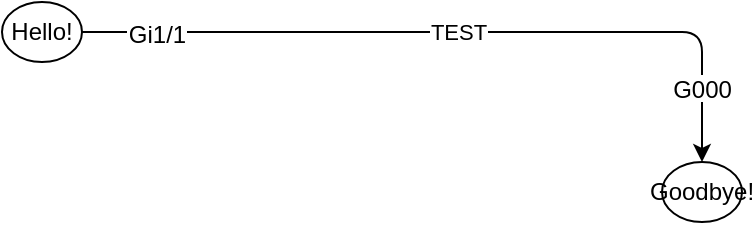 <mxfile version="21.2.7" type="device">
  <diagram id="idunno" name="Page-1">
    <mxGraphModel dx="922" dy="536" grid="1" gridSize="10" guides="1" tooltips="1" connect="1" arrows="1" fold="1" page="1" pageScale="1" pageWidth="1654" pageHeight="1169" math="0" shadow="0">
      <root>
        <mxCell id="0" />
        <mxCell id="1" parent="0" />
        <mxCell id="idunno-0" value="Hello!" style="ellipse;whiteSpace=wrap;html=1;aspect=fixed;" parent="1" vertex="1">
          <mxGeometry x="100" y="200" width="40" height="30" as="geometry" />
        </mxCell>
        <mxCell id="idunno-1" value="Goodbye!" style="ellipse;whiteSpace=wrap;html=1;aspect=fixed;" parent="1" vertex="1">
          <mxGeometry x="430" y="280" width="40" height="30" as="geometry" />
        </mxCell>
        <mxCell id="idunno-2" value="TEST" style="edgeStyle=orthogonalEdgeStyle;orthogonalLoop=1;jettySize=auto;html=1;" parent="1" source="idunno-0" target="idunno-1" edge="1">
          <mxGeometry relative="1" as="geometry" />
        </mxCell>
        <mxCell id="src" value="Gi1/1" style="labelBackgroundColor=#ffffff;;" parent="idunno-2" vertex="1" connectable="0">
          <mxGeometry x="-0.8" relative="1" as="geometry">
            <mxPoint as="offset" />
          </mxGeometry>
        </mxCell>
        <mxCell id="dst" value="G000" style="labelBackgroundColor=#ffffff;;" parent="idunno-2" vertex="1" connectable="0">
          <mxGeometry x="0.8" relative="1" as="geometry">
            <mxPoint as="offset" />
          </mxGeometry>
        </mxCell>
      </root>
    </mxGraphModel>
  </diagram>
</mxfile>
